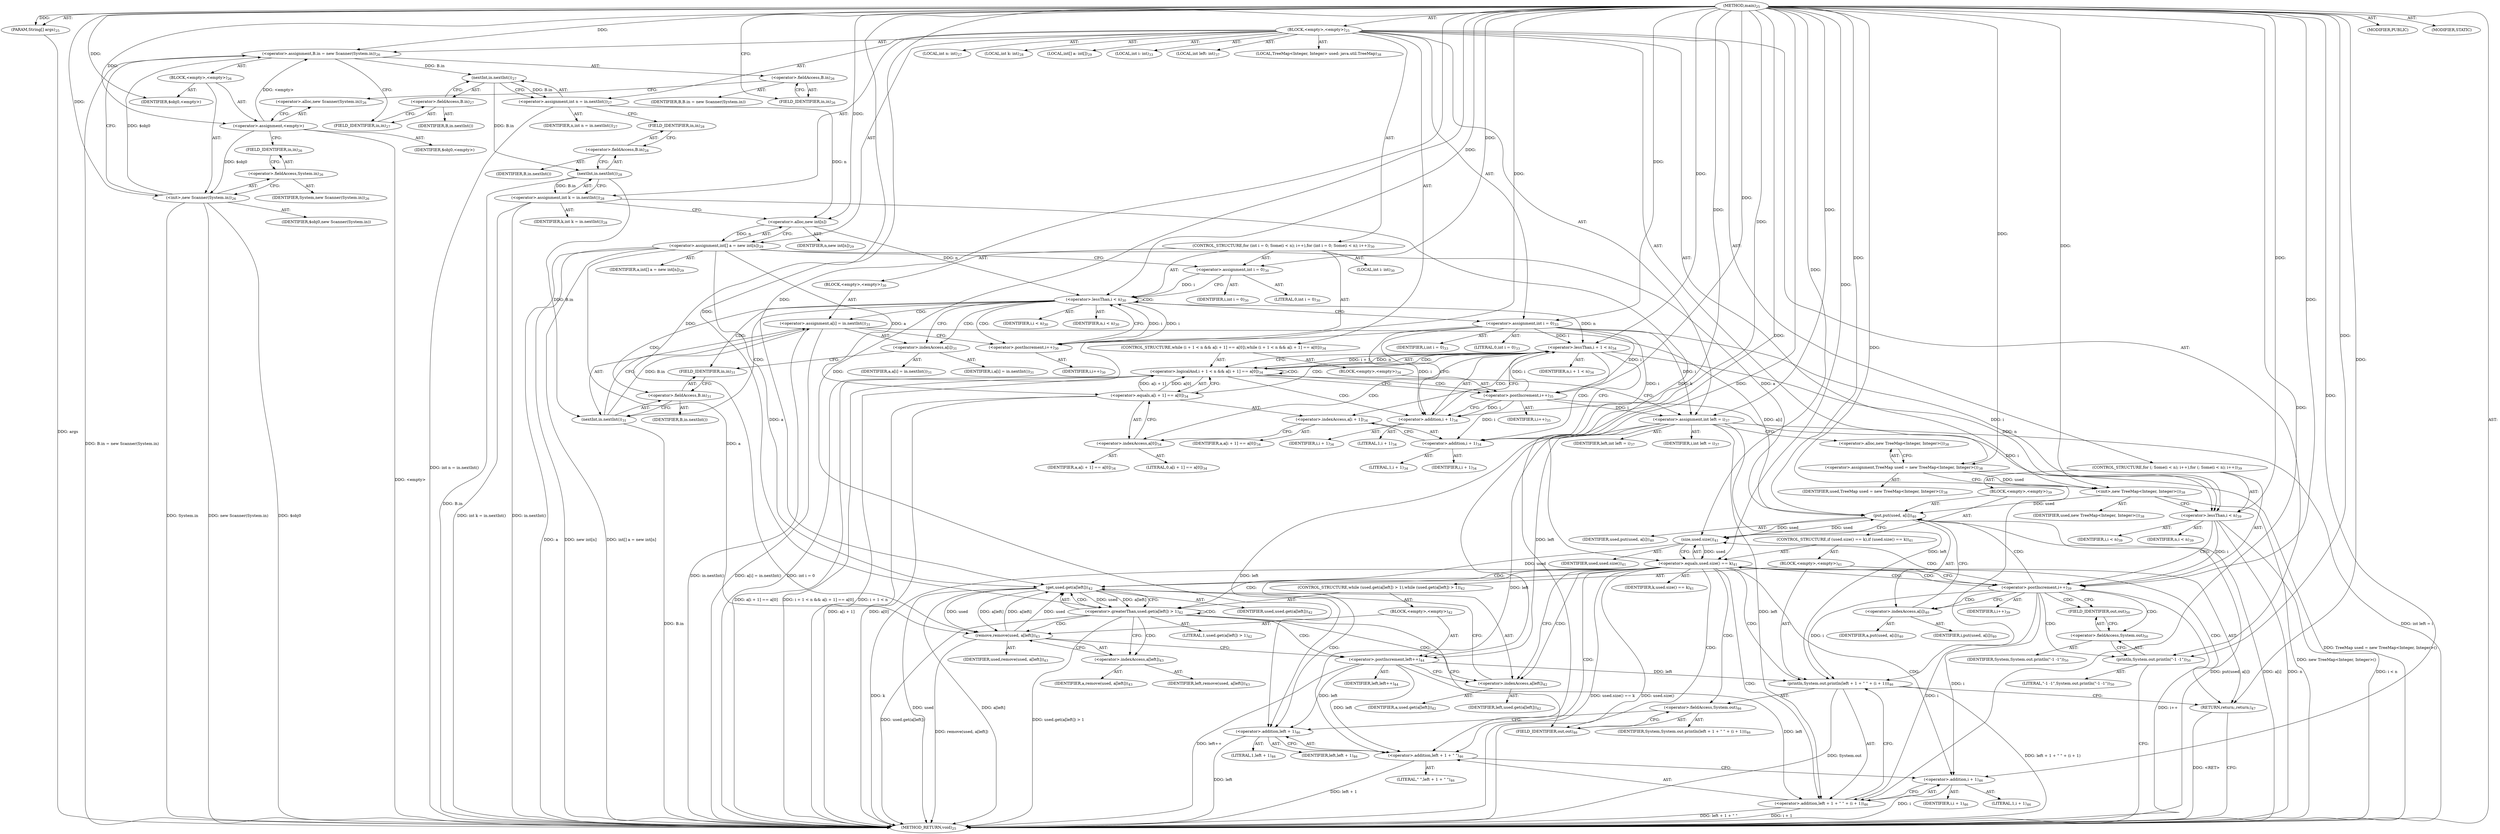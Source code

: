 digraph "main" {  
"76" [label = <(METHOD,main)<SUB>25</SUB>> ]
"77" [label = <(PARAM,String[] args)<SUB>25</SUB>> ]
"78" [label = <(BLOCK,&lt;empty&gt;,&lt;empty&gt;)<SUB>25</SUB>> ]
"79" [label = <(&lt;operator&gt;.assignment,B.in = new Scanner(System.in))<SUB>26</SUB>> ]
"80" [label = <(&lt;operator&gt;.fieldAccess,B.in)<SUB>26</SUB>> ]
"81" [label = <(IDENTIFIER,B,B.in = new Scanner(System.in))> ]
"82" [label = <(FIELD_IDENTIFIER,in,in)<SUB>26</SUB>> ]
"83" [label = <(BLOCK,&lt;empty&gt;,&lt;empty&gt;)<SUB>26</SUB>> ]
"84" [label = <(&lt;operator&gt;.assignment,&lt;empty&gt;)> ]
"85" [label = <(IDENTIFIER,$obj0,&lt;empty&gt;)> ]
"86" [label = <(&lt;operator&gt;.alloc,new Scanner(System.in))<SUB>26</SUB>> ]
"87" [label = <(&lt;init&gt;,new Scanner(System.in))<SUB>26</SUB>> ]
"88" [label = <(IDENTIFIER,$obj0,new Scanner(System.in))> ]
"89" [label = <(&lt;operator&gt;.fieldAccess,System.in)<SUB>26</SUB>> ]
"90" [label = <(IDENTIFIER,System,new Scanner(System.in))<SUB>26</SUB>> ]
"91" [label = <(FIELD_IDENTIFIER,in,in)<SUB>26</SUB>> ]
"92" [label = <(IDENTIFIER,$obj0,&lt;empty&gt;)> ]
"93" [label = <(LOCAL,int n: int)<SUB>27</SUB>> ]
"94" [label = <(&lt;operator&gt;.assignment,int n = in.nextInt())<SUB>27</SUB>> ]
"95" [label = <(IDENTIFIER,n,int n = in.nextInt())<SUB>27</SUB>> ]
"96" [label = <(nextInt,in.nextInt())<SUB>27</SUB>> ]
"97" [label = <(&lt;operator&gt;.fieldAccess,B.in)<SUB>27</SUB>> ]
"98" [label = <(IDENTIFIER,B,in.nextInt())> ]
"99" [label = <(FIELD_IDENTIFIER,in,in)<SUB>27</SUB>> ]
"100" [label = <(LOCAL,int k: int)<SUB>28</SUB>> ]
"101" [label = <(&lt;operator&gt;.assignment,int k = in.nextInt())<SUB>28</SUB>> ]
"102" [label = <(IDENTIFIER,k,int k = in.nextInt())<SUB>28</SUB>> ]
"103" [label = <(nextInt,in.nextInt())<SUB>28</SUB>> ]
"104" [label = <(&lt;operator&gt;.fieldAccess,B.in)<SUB>28</SUB>> ]
"105" [label = <(IDENTIFIER,B,in.nextInt())> ]
"106" [label = <(FIELD_IDENTIFIER,in,in)<SUB>28</SUB>> ]
"107" [label = <(LOCAL,int[] a: int[])<SUB>29</SUB>> ]
"108" [label = <(&lt;operator&gt;.assignment,int[] a = new int[n])<SUB>29</SUB>> ]
"109" [label = <(IDENTIFIER,a,int[] a = new int[n])<SUB>29</SUB>> ]
"110" [label = <(&lt;operator&gt;.alloc,new int[n])> ]
"111" [label = <(IDENTIFIER,n,new int[n])<SUB>29</SUB>> ]
"112" [label = <(CONTROL_STRUCTURE,for (int i = 0; Some(i &lt; n); i++),for (int i = 0; Some(i &lt; n); i++))<SUB>30</SUB>> ]
"113" [label = <(LOCAL,int i: int)<SUB>30</SUB>> ]
"114" [label = <(&lt;operator&gt;.assignment,int i = 0)<SUB>30</SUB>> ]
"115" [label = <(IDENTIFIER,i,int i = 0)<SUB>30</SUB>> ]
"116" [label = <(LITERAL,0,int i = 0)<SUB>30</SUB>> ]
"117" [label = <(&lt;operator&gt;.lessThan,i &lt; n)<SUB>30</SUB>> ]
"118" [label = <(IDENTIFIER,i,i &lt; n)<SUB>30</SUB>> ]
"119" [label = <(IDENTIFIER,n,i &lt; n)<SUB>30</SUB>> ]
"120" [label = <(&lt;operator&gt;.postIncrement,i++)<SUB>30</SUB>> ]
"121" [label = <(IDENTIFIER,i,i++)<SUB>30</SUB>> ]
"122" [label = <(BLOCK,&lt;empty&gt;,&lt;empty&gt;)<SUB>30</SUB>> ]
"123" [label = <(&lt;operator&gt;.assignment,a[i] = in.nextInt())<SUB>31</SUB>> ]
"124" [label = <(&lt;operator&gt;.indexAccess,a[i])<SUB>31</SUB>> ]
"125" [label = <(IDENTIFIER,a,a[i] = in.nextInt())<SUB>31</SUB>> ]
"126" [label = <(IDENTIFIER,i,a[i] = in.nextInt())<SUB>31</SUB>> ]
"127" [label = <(nextInt,in.nextInt())<SUB>31</SUB>> ]
"128" [label = <(&lt;operator&gt;.fieldAccess,B.in)<SUB>31</SUB>> ]
"129" [label = <(IDENTIFIER,B,in.nextInt())> ]
"130" [label = <(FIELD_IDENTIFIER,in,in)<SUB>31</SUB>> ]
"131" [label = <(LOCAL,int i: int)<SUB>33</SUB>> ]
"132" [label = <(&lt;operator&gt;.assignment,int i = 0)<SUB>33</SUB>> ]
"133" [label = <(IDENTIFIER,i,int i = 0)<SUB>33</SUB>> ]
"134" [label = <(LITERAL,0,int i = 0)<SUB>33</SUB>> ]
"135" [label = <(CONTROL_STRUCTURE,while (i + 1 &lt; n &amp;&amp; a[i + 1] == a[0]),while (i + 1 &lt; n &amp;&amp; a[i + 1] == a[0]))<SUB>34</SUB>> ]
"136" [label = <(&lt;operator&gt;.logicalAnd,i + 1 &lt; n &amp;&amp; a[i + 1] == a[0])<SUB>34</SUB>> ]
"137" [label = <(&lt;operator&gt;.lessThan,i + 1 &lt; n)<SUB>34</SUB>> ]
"138" [label = <(&lt;operator&gt;.addition,i + 1)<SUB>34</SUB>> ]
"139" [label = <(IDENTIFIER,i,i + 1)<SUB>34</SUB>> ]
"140" [label = <(LITERAL,1,i + 1)<SUB>34</SUB>> ]
"141" [label = <(IDENTIFIER,n,i + 1 &lt; n)<SUB>34</SUB>> ]
"142" [label = <(&lt;operator&gt;.equals,a[i + 1] == a[0])<SUB>34</SUB>> ]
"143" [label = <(&lt;operator&gt;.indexAccess,a[i + 1])<SUB>34</SUB>> ]
"144" [label = <(IDENTIFIER,a,a[i + 1] == a[0])<SUB>34</SUB>> ]
"145" [label = <(&lt;operator&gt;.addition,i + 1)<SUB>34</SUB>> ]
"146" [label = <(IDENTIFIER,i,i + 1)<SUB>34</SUB>> ]
"147" [label = <(LITERAL,1,i + 1)<SUB>34</SUB>> ]
"148" [label = <(&lt;operator&gt;.indexAccess,a[0])<SUB>34</SUB>> ]
"149" [label = <(IDENTIFIER,a,a[i + 1] == a[0])<SUB>34</SUB>> ]
"150" [label = <(LITERAL,0,a[i + 1] == a[0])<SUB>34</SUB>> ]
"151" [label = <(BLOCK,&lt;empty&gt;,&lt;empty&gt;)<SUB>34</SUB>> ]
"152" [label = <(&lt;operator&gt;.postIncrement,i++)<SUB>35</SUB>> ]
"153" [label = <(IDENTIFIER,i,i++)<SUB>35</SUB>> ]
"154" [label = <(LOCAL,int left: int)<SUB>37</SUB>> ]
"155" [label = <(&lt;operator&gt;.assignment,int left = i)<SUB>37</SUB>> ]
"156" [label = <(IDENTIFIER,left,int left = i)<SUB>37</SUB>> ]
"157" [label = <(IDENTIFIER,i,int left = i)<SUB>37</SUB>> ]
"4" [label = <(LOCAL,TreeMap&lt;Integer, Integer&gt; used: java.util.TreeMap)<SUB>38</SUB>> ]
"158" [label = <(&lt;operator&gt;.assignment,TreeMap used = new TreeMap&lt;Integer, Integer&gt;())<SUB>38</SUB>> ]
"159" [label = <(IDENTIFIER,used,TreeMap used = new TreeMap&lt;Integer, Integer&gt;())<SUB>38</SUB>> ]
"160" [label = <(&lt;operator&gt;.alloc,new TreeMap&lt;Integer, Integer&gt;())<SUB>38</SUB>> ]
"161" [label = <(&lt;init&gt;,new TreeMap&lt;Integer, Integer&gt;())<SUB>38</SUB>> ]
"3" [label = <(IDENTIFIER,used,new TreeMap&lt;Integer, Integer&gt;())<SUB>38</SUB>> ]
"162" [label = <(CONTROL_STRUCTURE,for (; Some(i &lt; n); i++),for (; Some(i &lt; n); i++))<SUB>39</SUB>> ]
"163" [label = <(&lt;operator&gt;.lessThan,i &lt; n)<SUB>39</SUB>> ]
"164" [label = <(IDENTIFIER,i,i &lt; n)<SUB>39</SUB>> ]
"165" [label = <(IDENTIFIER,n,i &lt; n)<SUB>39</SUB>> ]
"166" [label = <(&lt;operator&gt;.postIncrement,i++)<SUB>39</SUB>> ]
"167" [label = <(IDENTIFIER,i,i++)<SUB>39</SUB>> ]
"168" [label = <(BLOCK,&lt;empty&gt;,&lt;empty&gt;)<SUB>39</SUB>> ]
"169" [label = <(put,put(used, a[i]))<SUB>40</SUB>> ]
"170" [label = <(IDENTIFIER,used,put(used, a[i]))<SUB>40</SUB>> ]
"171" [label = <(&lt;operator&gt;.indexAccess,a[i])<SUB>40</SUB>> ]
"172" [label = <(IDENTIFIER,a,put(used, a[i]))<SUB>40</SUB>> ]
"173" [label = <(IDENTIFIER,i,put(used, a[i]))<SUB>40</SUB>> ]
"174" [label = <(CONTROL_STRUCTURE,if (used.size() == k),if (used.size() == k))<SUB>41</SUB>> ]
"175" [label = <(&lt;operator&gt;.equals,used.size() == k)<SUB>41</SUB>> ]
"176" [label = <(size,used.size())<SUB>41</SUB>> ]
"177" [label = <(IDENTIFIER,used,used.size())<SUB>41</SUB>> ]
"178" [label = <(IDENTIFIER,k,used.size() == k)<SUB>41</SUB>> ]
"179" [label = <(BLOCK,&lt;empty&gt;,&lt;empty&gt;)<SUB>41</SUB>> ]
"180" [label = <(CONTROL_STRUCTURE,while (used.get(a[left]) &gt; 1),while (used.get(a[left]) &gt; 1))<SUB>42</SUB>> ]
"181" [label = <(&lt;operator&gt;.greaterThan,used.get(a[left]) &gt; 1)<SUB>42</SUB>> ]
"182" [label = <(get,used.get(a[left]))<SUB>42</SUB>> ]
"183" [label = <(IDENTIFIER,used,used.get(a[left]))<SUB>42</SUB>> ]
"184" [label = <(&lt;operator&gt;.indexAccess,a[left])<SUB>42</SUB>> ]
"185" [label = <(IDENTIFIER,a,used.get(a[left]))<SUB>42</SUB>> ]
"186" [label = <(IDENTIFIER,left,used.get(a[left]))<SUB>42</SUB>> ]
"187" [label = <(LITERAL,1,used.get(a[left]) &gt; 1)<SUB>42</SUB>> ]
"188" [label = <(BLOCK,&lt;empty&gt;,&lt;empty&gt;)<SUB>42</SUB>> ]
"189" [label = <(remove,remove(used, a[left]))<SUB>43</SUB>> ]
"190" [label = <(IDENTIFIER,used,remove(used, a[left]))<SUB>43</SUB>> ]
"191" [label = <(&lt;operator&gt;.indexAccess,a[left])<SUB>43</SUB>> ]
"192" [label = <(IDENTIFIER,a,remove(used, a[left]))<SUB>43</SUB>> ]
"193" [label = <(IDENTIFIER,left,remove(used, a[left]))<SUB>43</SUB>> ]
"194" [label = <(&lt;operator&gt;.postIncrement,left++)<SUB>44</SUB>> ]
"195" [label = <(IDENTIFIER,left,left++)<SUB>44</SUB>> ]
"196" [label = <(println,System.out.println(left + 1 + &quot; &quot; + (i + 1)))<SUB>46</SUB>> ]
"197" [label = <(&lt;operator&gt;.fieldAccess,System.out)<SUB>46</SUB>> ]
"198" [label = <(IDENTIFIER,System,System.out.println(left + 1 + &quot; &quot; + (i + 1)))<SUB>46</SUB>> ]
"199" [label = <(FIELD_IDENTIFIER,out,out)<SUB>46</SUB>> ]
"200" [label = <(&lt;operator&gt;.addition,left + 1 + &quot; &quot; + (i + 1))<SUB>46</SUB>> ]
"201" [label = <(&lt;operator&gt;.addition,left + 1 + &quot; &quot;)<SUB>46</SUB>> ]
"202" [label = <(&lt;operator&gt;.addition,left + 1)<SUB>46</SUB>> ]
"203" [label = <(IDENTIFIER,left,left + 1)<SUB>46</SUB>> ]
"204" [label = <(LITERAL,1,left + 1)<SUB>46</SUB>> ]
"205" [label = <(LITERAL,&quot; &quot;,left + 1 + &quot; &quot;)<SUB>46</SUB>> ]
"206" [label = <(&lt;operator&gt;.addition,i + 1)<SUB>46</SUB>> ]
"207" [label = <(IDENTIFIER,i,i + 1)<SUB>46</SUB>> ]
"208" [label = <(LITERAL,1,i + 1)<SUB>46</SUB>> ]
"209" [label = <(RETURN,return;,return;)<SUB>47</SUB>> ]
"210" [label = <(println,System.out.println(&quot;-1 -1&quot;))<SUB>50</SUB>> ]
"211" [label = <(&lt;operator&gt;.fieldAccess,System.out)<SUB>50</SUB>> ]
"212" [label = <(IDENTIFIER,System,System.out.println(&quot;-1 -1&quot;))<SUB>50</SUB>> ]
"213" [label = <(FIELD_IDENTIFIER,out,out)<SUB>50</SUB>> ]
"214" [label = <(LITERAL,&quot;-1 -1&quot;,System.out.println(&quot;-1 -1&quot;))<SUB>50</SUB>> ]
"215" [label = <(MODIFIER,PUBLIC)> ]
"216" [label = <(MODIFIER,STATIC)> ]
"217" [label = <(METHOD_RETURN,void)<SUB>25</SUB>> ]
  "76" -> "77"  [ label = "AST: "] 
  "76" -> "78"  [ label = "AST: "] 
  "76" -> "215"  [ label = "AST: "] 
  "76" -> "216"  [ label = "AST: "] 
  "76" -> "217"  [ label = "AST: "] 
  "78" -> "79"  [ label = "AST: "] 
  "78" -> "93"  [ label = "AST: "] 
  "78" -> "94"  [ label = "AST: "] 
  "78" -> "100"  [ label = "AST: "] 
  "78" -> "101"  [ label = "AST: "] 
  "78" -> "107"  [ label = "AST: "] 
  "78" -> "108"  [ label = "AST: "] 
  "78" -> "112"  [ label = "AST: "] 
  "78" -> "131"  [ label = "AST: "] 
  "78" -> "132"  [ label = "AST: "] 
  "78" -> "135"  [ label = "AST: "] 
  "78" -> "154"  [ label = "AST: "] 
  "78" -> "155"  [ label = "AST: "] 
  "78" -> "4"  [ label = "AST: "] 
  "78" -> "158"  [ label = "AST: "] 
  "78" -> "161"  [ label = "AST: "] 
  "78" -> "162"  [ label = "AST: "] 
  "78" -> "210"  [ label = "AST: "] 
  "79" -> "80"  [ label = "AST: "] 
  "79" -> "83"  [ label = "AST: "] 
  "80" -> "81"  [ label = "AST: "] 
  "80" -> "82"  [ label = "AST: "] 
  "83" -> "84"  [ label = "AST: "] 
  "83" -> "87"  [ label = "AST: "] 
  "83" -> "92"  [ label = "AST: "] 
  "84" -> "85"  [ label = "AST: "] 
  "84" -> "86"  [ label = "AST: "] 
  "87" -> "88"  [ label = "AST: "] 
  "87" -> "89"  [ label = "AST: "] 
  "89" -> "90"  [ label = "AST: "] 
  "89" -> "91"  [ label = "AST: "] 
  "94" -> "95"  [ label = "AST: "] 
  "94" -> "96"  [ label = "AST: "] 
  "96" -> "97"  [ label = "AST: "] 
  "97" -> "98"  [ label = "AST: "] 
  "97" -> "99"  [ label = "AST: "] 
  "101" -> "102"  [ label = "AST: "] 
  "101" -> "103"  [ label = "AST: "] 
  "103" -> "104"  [ label = "AST: "] 
  "104" -> "105"  [ label = "AST: "] 
  "104" -> "106"  [ label = "AST: "] 
  "108" -> "109"  [ label = "AST: "] 
  "108" -> "110"  [ label = "AST: "] 
  "110" -> "111"  [ label = "AST: "] 
  "112" -> "113"  [ label = "AST: "] 
  "112" -> "114"  [ label = "AST: "] 
  "112" -> "117"  [ label = "AST: "] 
  "112" -> "120"  [ label = "AST: "] 
  "112" -> "122"  [ label = "AST: "] 
  "114" -> "115"  [ label = "AST: "] 
  "114" -> "116"  [ label = "AST: "] 
  "117" -> "118"  [ label = "AST: "] 
  "117" -> "119"  [ label = "AST: "] 
  "120" -> "121"  [ label = "AST: "] 
  "122" -> "123"  [ label = "AST: "] 
  "123" -> "124"  [ label = "AST: "] 
  "123" -> "127"  [ label = "AST: "] 
  "124" -> "125"  [ label = "AST: "] 
  "124" -> "126"  [ label = "AST: "] 
  "127" -> "128"  [ label = "AST: "] 
  "128" -> "129"  [ label = "AST: "] 
  "128" -> "130"  [ label = "AST: "] 
  "132" -> "133"  [ label = "AST: "] 
  "132" -> "134"  [ label = "AST: "] 
  "135" -> "136"  [ label = "AST: "] 
  "135" -> "151"  [ label = "AST: "] 
  "136" -> "137"  [ label = "AST: "] 
  "136" -> "142"  [ label = "AST: "] 
  "137" -> "138"  [ label = "AST: "] 
  "137" -> "141"  [ label = "AST: "] 
  "138" -> "139"  [ label = "AST: "] 
  "138" -> "140"  [ label = "AST: "] 
  "142" -> "143"  [ label = "AST: "] 
  "142" -> "148"  [ label = "AST: "] 
  "143" -> "144"  [ label = "AST: "] 
  "143" -> "145"  [ label = "AST: "] 
  "145" -> "146"  [ label = "AST: "] 
  "145" -> "147"  [ label = "AST: "] 
  "148" -> "149"  [ label = "AST: "] 
  "148" -> "150"  [ label = "AST: "] 
  "151" -> "152"  [ label = "AST: "] 
  "152" -> "153"  [ label = "AST: "] 
  "155" -> "156"  [ label = "AST: "] 
  "155" -> "157"  [ label = "AST: "] 
  "158" -> "159"  [ label = "AST: "] 
  "158" -> "160"  [ label = "AST: "] 
  "161" -> "3"  [ label = "AST: "] 
  "162" -> "163"  [ label = "AST: "] 
  "162" -> "166"  [ label = "AST: "] 
  "162" -> "168"  [ label = "AST: "] 
  "163" -> "164"  [ label = "AST: "] 
  "163" -> "165"  [ label = "AST: "] 
  "166" -> "167"  [ label = "AST: "] 
  "168" -> "169"  [ label = "AST: "] 
  "168" -> "174"  [ label = "AST: "] 
  "169" -> "170"  [ label = "AST: "] 
  "169" -> "171"  [ label = "AST: "] 
  "171" -> "172"  [ label = "AST: "] 
  "171" -> "173"  [ label = "AST: "] 
  "174" -> "175"  [ label = "AST: "] 
  "174" -> "179"  [ label = "AST: "] 
  "175" -> "176"  [ label = "AST: "] 
  "175" -> "178"  [ label = "AST: "] 
  "176" -> "177"  [ label = "AST: "] 
  "179" -> "180"  [ label = "AST: "] 
  "179" -> "196"  [ label = "AST: "] 
  "179" -> "209"  [ label = "AST: "] 
  "180" -> "181"  [ label = "AST: "] 
  "180" -> "188"  [ label = "AST: "] 
  "181" -> "182"  [ label = "AST: "] 
  "181" -> "187"  [ label = "AST: "] 
  "182" -> "183"  [ label = "AST: "] 
  "182" -> "184"  [ label = "AST: "] 
  "184" -> "185"  [ label = "AST: "] 
  "184" -> "186"  [ label = "AST: "] 
  "188" -> "189"  [ label = "AST: "] 
  "188" -> "194"  [ label = "AST: "] 
  "189" -> "190"  [ label = "AST: "] 
  "189" -> "191"  [ label = "AST: "] 
  "191" -> "192"  [ label = "AST: "] 
  "191" -> "193"  [ label = "AST: "] 
  "194" -> "195"  [ label = "AST: "] 
  "196" -> "197"  [ label = "AST: "] 
  "196" -> "200"  [ label = "AST: "] 
  "197" -> "198"  [ label = "AST: "] 
  "197" -> "199"  [ label = "AST: "] 
  "200" -> "201"  [ label = "AST: "] 
  "200" -> "206"  [ label = "AST: "] 
  "201" -> "202"  [ label = "AST: "] 
  "201" -> "205"  [ label = "AST: "] 
  "202" -> "203"  [ label = "AST: "] 
  "202" -> "204"  [ label = "AST: "] 
  "206" -> "207"  [ label = "AST: "] 
  "206" -> "208"  [ label = "AST: "] 
  "210" -> "211"  [ label = "AST: "] 
  "210" -> "214"  [ label = "AST: "] 
  "211" -> "212"  [ label = "AST: "] 
  "211" -> "213"  [ label = "AST: "] 
  "79" -> "99"  [ label = "CFG: "] 
  "94" -> "106"  [ label = "CFG: "] 
  "101" -> "110"  [ label = "CFG: "] 
  "108" -> "114"  [ label = "CFG: "] 
  "132" -> "138"  [ label = "CFG: "] 
  "155" -> "160"  [ label = "CFG: "] 
  "158" -> "161"  [ label = "CFG: "] 
  "161" -> "163"  [ label = "CFG: "] 
  "210" -> "217"  [ label = "CFG: "] 
  "80" -> "86"  [ label = "CFG: "] 
  "96" -> "94"  [ label = "CFG: "] 
  "103" -> "101"  [ label = "CFG: "] 
  "110" -> "108"  [ label = "CFG: "] 
  "114" -> "117"  [ label = "CFG: "] 
  "117" -> "124"  [ label = "CFG: "] 
  "117" -> "132"  [ label = "CFG: "] 
  "120" -> "117"  [ label = "CFG: "] 
  "136" -> "152"  [ label = "CFG: "] 
  "136" -> "155"  [ label = "CFG: "] 
  "160" -> "158"  [ label = "CFG: "] 
  "163" -> "166"  [ label = "CFG: "] 
  "166" -> "171"  [ label = "CFG: "] 
  "166" -> "213"  [ label = "CFG: "] 
  "211" -> "210"  [ label = "CFG: "] 
  "82" -> "80"  [ label = "CFG: "] 
  "84" -> "91"  [ label = "CFG: "] 
  "87" -> "79"  [ label = "CFG: "] 
  "97" -> "96"  [ label = "CFG: "] 
  "104" -> "103"  [ label = "CFG: "] 
  "123" -> "120"  [ label = "CFG: "] 
  "137" -> "136"  [ label = "CFG: "] 
  "137" -> "145"  [ label = "CFG: "] 
  "142" -> "136"  [ label = "CFG: "] 
  "152" -> "138"  [ label = "CFG: "] 
  "169" -> "176"  [ label = "CFG: "] 
  "213" -> "211"  [ label = "CFG: "] 
  "86" -> "84"  [ label = "CFG: "] 
  "89" -> "87"  [ label = "CFG: "] 
  "99" -> "97"  [ label = "CFG: "] 
  "106" -> "104"  [ label = "CFG: "] 
  "124" -> "130"  [ label = "CFG: "] 
  "127" -> "123"  [ label = "CFG: "] 
  "138" -> "137"  [ label = "CFG: "] 
  "143" -> "148"  [ label = "CFG: "] 
  "148" -> "142"  [ label = "CFG: "] 
  "171" -> "169"  [ label = "CFG: "] 
  "175" -> "166"  [ label = "CFG: "] 
  "175" -> "184"  [ label = "CFG: "] 
  "91" -> "89"  [ label = "CFG: "] 
  "128" -> "127"  [ label = "CFG: "] 
  "145" -> "143"  [ label = "CFG: "] 
  "176" -> "175"  [ label = "CFG: "] 
  "196" -> "209"  [ label = "CFG: "] 
  "209" -> "217"  [ label = "CFG: "] 
  "130" -> "128"  [ label = "CFG: "] 
  "181" -> "191"  [ label = "CFG: "] 
  "181" -> "199"  [ label = "CFG: "] 
  "197" -> "202"  [ label = "CFG: "] 
  "200" -> "196"  [ label = "CFG: "] 
  "182" -> "181"  [ label = "CFG: "] 
  "189" -> "194"  [ label = "CFG: "] 
  "194" -> "184"  [ label = "CFG: "] 
  "199" -> "197"  [ label = "CFG: "] 
  "201" -> "206"  [ label = "CFG: "] 
  "206" -> "200"  [ label = "CFG: "] 
  "184" -> "182"  [ label = "CFG: "] 
  "191" -> "189"  [ label = "CFG: "] 
  "202" -> "201"  [ label = "CFG: "] 
  "76" -> "82"  [ label = "CFG: "] 
  "209" -> "217"  [ label = "DDG: &lt;RET&gt;"] 
  "77" -> "217"  [ label = "DDG: args"] 
  "84" -> "217"  [ label = "DDG: &lt;empty&gt;"] 
  "87" -> "217"  [ label = "DDG: $obj0"] 
  "87" -> "217"  [ label = "DDG: System.in"] 
  "87" -> "217"  [ label = "DDG: new Scanner(System.in)"] 
  "79" -> "217"  [ label = "DDG: B.in = new Scanner(System.in)"] 
  "94" -> "217"  [ label = "DDG: int n = in.nextInt()"] 
  "103" -> "217"  [ label = "DDG: B.in"] 
  "101" -> "217"  [ label = "DDG: in.nextInt()"] 
  "101" -> "217"  [ label = "DDG: int k = in.nextInt()"] 
  "108" -> "217"  [ label = "DDG: a"] 
  "108" -> "217"  [ label = "DDG: new int[n]"] 
  "108" -> "217"  [ label = "DDG: int[] a = new int[n]"] 
  "132" -> "217"  [ label = "DDG: int i = 0"] 
  "136" -> "217"  [ label = "DDG: i + 1 &lt; n"] 
  "142" -> "217"  [ label = "DDG: a[i + 1]"] 
  "142" -> "217"  [ label = "DDG: a[0]"] 
  "136" -> "217"  [ label = "DDG: a[i + 1] == a[0]"] 
  "136" -> "217"  [ label = "DDG: i + 1 &lt; n &amp;&amp; a[i + 1] == a[0]"] 
  "155" -> "217"  [ label = "DDG: int left = i"] 
  "158" -> "217"  [ label = "DDG: TreeMap used = new TreeMap&lt;Integer, Integer&gt;()"] 
  "161" -> "217"  [ label = "DDG: new TreeMap&lt;Integer, Integer&gt;()"] 
  "163" -> "217"  [ label = "DDG: n"] 
  "163" -> "217"  [ label = "DDG: i &lt; n"] 
  "166" -> "217"  [ label = "DDG: i++"] 
  "169" -> "217"  [ label = "DDG: a[i]"] 
  "169" -> "217"  [ label = "DDG: put(used, a[i])"] 
  "175" -> "217"  [ label = "DDG: used.size()"] 
  "175" -> "217"  [ label = "DDG: k"] 
  "175" -> "217"  [ label = "DDG: used.size() == k"] 
  "182" -> "217"  [ label = "DDG: used"] 
  "182" -> "217"  [ label = "DDG: a[left]"] 
  "181" -> "217"  [ label = "DDG: used.get(a[left])"] 
  "181" -> "217"  [ label = "DDG: used.get(a[left]) &gt; 1"] 
  "196" -> "217"  [ label = "DDG: System.out"] 
  "202" -> "217"  [ label = "DDG: left"] 
  "201" -> "217"  [ label = "DDG: left + 1"] 
  "200" -> "217"  [ label = "DDG: left + 1 + &quot; &quot;"] 
  "206" -> "217"  [ label = "DDG: i"] 
  "200" -> "217"  [ label = "DDG: i + 1"] 
  "196" -> "217"  [ label = "DDG: left + 1 + &quot; &quot; + (i + 1)"] 
  "189" -> "217"  [ label = "DDG: remove(used, a[left])"] 
  "194" -> "217"  [ label = "DDG: left++"] 
  "127" -> "217"  [ label = "DDG: B.in"] 
  "123" -> "217"  [ label = "DDG: in.nextInt()"] 
  "123" -> "217"  [ label = "DDG: a[i] = in.nextInt()"] 
  "76" -> "77"  [ label = "DDG: "] 
  "84" -> "79"  [ label = "DDG: &lt;empty&gt;"] 
  "87" -> "79"  [ label = "DDG: $obj0"] 
  "76" -> "79"  [ label = "DDG: "] 
  "96" -> "94"  [ label = "DDG: B.in"] 
  "103" -> "101"  [ label = "DDG: B.in"] 
  "110" -> "108"  [ label = "DDG: n"] 
  "76" -> "132"  [ label = "DDG: "] 
  "76" -> "155"  [ label = "DDG: "] 
  "132" -> "155"  [ label = "DDG: i"] 
  "152" -> "155"  [ label = "DDG: i"] 
  "76" -> "158"  [ label = "DDG: "] 
  "76" -> "114"  [ label = "DDG: "] 
  "158" -> "161"  [ label = "DDG: used"] 
  "76" -> "161"  [ label = "DDG: "] 
  "76" -> "210"  [ label = "DDG: "] 
  "76" -> "84"  [ label = "DDG: "] 
  "76" -> "92"  [ label = "DDG: "] 
  "79" -> "96"  [ label = "DDG: B.in"] 
  "96" -> "103"  [ label = "DDG: B.in"] 
  "94" -> "110"  [ label = "DDG: n"] 
  "76" -> "110"  [ label = "DDG: "] 
  "114" -> "117"  [ label = "DDG: i"] 
  "120" -> "117"  [ label = "DDG: i"] 
  "76" -> "117"  [ label = "DDG: "] 
  "110" -> "117"  [ label = "DDG: n"] 
  "117" -> "120"  [ label = "DDG: i"] 
  "76" -> "120"  [ label = "DDG: "] 
  "127" -> "123"  [ label = "DDG: B.in"] 
  "137" -> "136"  [ label = "DDG: i + 1"] 
  "137" -> "136"  [ label = "DDG: n"] 
  "142" -> "136"  [ label = "DDG: a[i + 1]"] 
  "142" -> "136"  [ label = "DDG: a[0]"] 
  "76" -> "163"  [ label = "DDG: "] 
  "132" -> "163"  [ label = "DDG: i"] 
  "152" -> "163"  [ label = "DDG: i"] 
  "137" -> "163"  [ label = "DDG: n"] 
  "163" -> "166"  [ label = "DDG: i"] 
  "76" -> "166"  [ label = "DDG: "] 
  "84" -> "87"  [ label = "DDG: $obj0"] 
  "76" -> "87"  [ label = "DDG: "] 
  "132" -> "137"  [ label = "DDG: i"] 
  "152" -> "137"  [ label = "DDG: i"] 
  "76" -> "137"  [ label = "DDG: "] 
  "117" -> "137"  [ label = "DDG: n"] 
  "108" -> "142"  [ label = "DDG: a"] 
  "76" -> "152"  [ label = "DDG: "] 
  "132" -> "152"  [ label = "DDG: i"] 
  "161" -> "169"  [ label = "DDG: used"] 
  "176" -> "169"  [ label = "DDG: used"] 
  "76" -> "169"  [ label = "DDG: "] 
  "108" -> "169"  [ label = "DDG: a"] 
  "123" -> "169"  [ label = "DDG: a[i]"] 
  "103" -> "127"  [ label = "DDG: B.in"] 
  "132" -> "138"  [ label = "DDG: i"] 
  "152" -> "138"  [ label = "DDG: i"] 
  "76" -> "138"  [ label = "DDG: "] 
  "176" -> "175"  [ label = "DDG: used"] 
  "101" -> "175"  [ label = "DDG: k"] 
  "76" -> "175"  [ label = "DDG: "] 
  "76" -> "209"  [ label = "DDG: "] 
  "76" -> "145"  [ label = "DDG: "] 
  "132" -> "145"  [ label = "DDG: i"] 
  "152" -> "145"  [ label = "DDG: i"] 
  "169" -> "176"  [ label = "DDG: used"] 
  "76" -> "176"  [ label = "DDG: "] 
  "155" -> "196"  [ label = "DDG: left"] 
  "194" -> "196"  [ label = "DDG: left"] 
  "76" -> "196"  [ label = "DDG: "] 
  "166" -> "196"  [ label = "DDG: i"] 
  "182" -> "181"  [ label = "DDG: used"] 
  "182" -> "181"  [ label = "DDG: a[left]"] 
  "76" -> "181"  [ label = "DDG: "] 
  "155" -> "200"  [ label = "DDG: left"] 
  "194" -> "200"  [ label = "DDG: left"] 
  "76" -> "200"  [ label = "DDG: "] 
  "166" -> "200"  [ label = "DDG: i"] 
  "176" -> "182"  [ label = "DDG: used"] 
  "189" -> "182"  [ label = "DDG: used"] 
  "76" -> "182"  [ label = "DDG: "] 
  "108" -> "182"  [ label = "DDG: a"] 
  "189" -> "182"  [ label = "DDG: a[left]"] 
  "182" -> "189"  [ label = "DDG: used"] 
  "76" -> "189"  [ label = "DDG: "] 
  "108" -> "189"  [ label = "DDG: a"] 
  "182" -> "189"  [ label = "DDG: a[left]"] 
  "155" -> "194"  [ label = "DDG: left"] 
  "76" -> "194"  [ label = "DDG: "] 
  "155" -> "201"  [ label = "DDG: left"] 
  "194" -> "201"  [ label = "DDG: left"] 
  "76" -> "201"  [ label = "DDG: "] 
  "166" -> "206"  [ label = "DDG: i"] 
  "76" -> "206"  [ label = "DDG: "] 
  "155" -> "202"  [ label = "DDG: left"] 
  "194" -> "202"  [ label = "DDG: left"] 
  "76" -> "202"  [ label = "DDG: "] 
  "117" -> "120"  [ label = "CDG: "] 
  "117" -> "128"  [ label = "CDG: "] 
  "117" -> "123"  [ label = "CDG: "] 
  "117" -> "130"  [ label = "CDG: "] 
  "117" -> "117"  [ label = "CDG: "] 
  "117" -> "127"  [ label = "CDG: "] 
  "117" -> "124"  [ label = "CDG: "] 
  "136" -> "136"  [ label = "CDG: "] 
  "136" -> "138"  [ label = "CDG: "] 
  "136" -> "137"  [ label = "CDG: "] 
  "136" -> "152"  [ label = "CDG: "] 
  "166" -> "169"  [ label = "CDG: "] 
  "166" -> "210"  [ label = "CDG: "] 
  "166" -> "213"  [ label = "CDG: "] 
  "166" -> "176"  [ label = "CDG: "] 
  "166" -> "211"  [ label = "CDG: "] 
  "166" -> "175"  [ label = "CDG: "] 
  "166" -> "171"  [ label = "CDG: "] 
  "137" -> "145"  [ label = "CDG: "] 
  "137" -> "142"  [ label = "CDG: "] 
  "137" -> "148"  [ label = "CDG: "] 
  "137" -> "143"  [ label = "CDG: "] 
  "175" -> "166"  [ label = "CDG: "] 
  "175" -> "209"  [ label = "CDG: "] 
  "175" -> "196"  [ label = "CDG: "] 
  "175" -> "197"  [ label = "CDG: "] 
  "175" -> "200"  [ label = "CDG: "] 
  "175" -> "206"  [ label = "CDG: "] 
  "175" -> "181"  [ label = "CDG: "] 
  "175" -> "184"  [ label = "CDG: "] 
  "175" -> "199"  [ label = "CDG: "] 
  "175" -> "182"  [ label = "CDG: "] 
  "175" -> "202"  [ label = "CDG: "] 
  "175" -> "201"  [ label = "CDG: "] 
  "181" -> "189"  [ label = "CDG: "] 
  "181" -> "181"  [ label = "CDG: "] 
  "181" -> "191"  [ label = "CDG: "] 
  "181" -> "184"  [ label = "CDG: "] 
  "181" -> "194"  [ label = "CDG: "] 
  "181" -> "182"  [ label = "CDG: "] 
}
